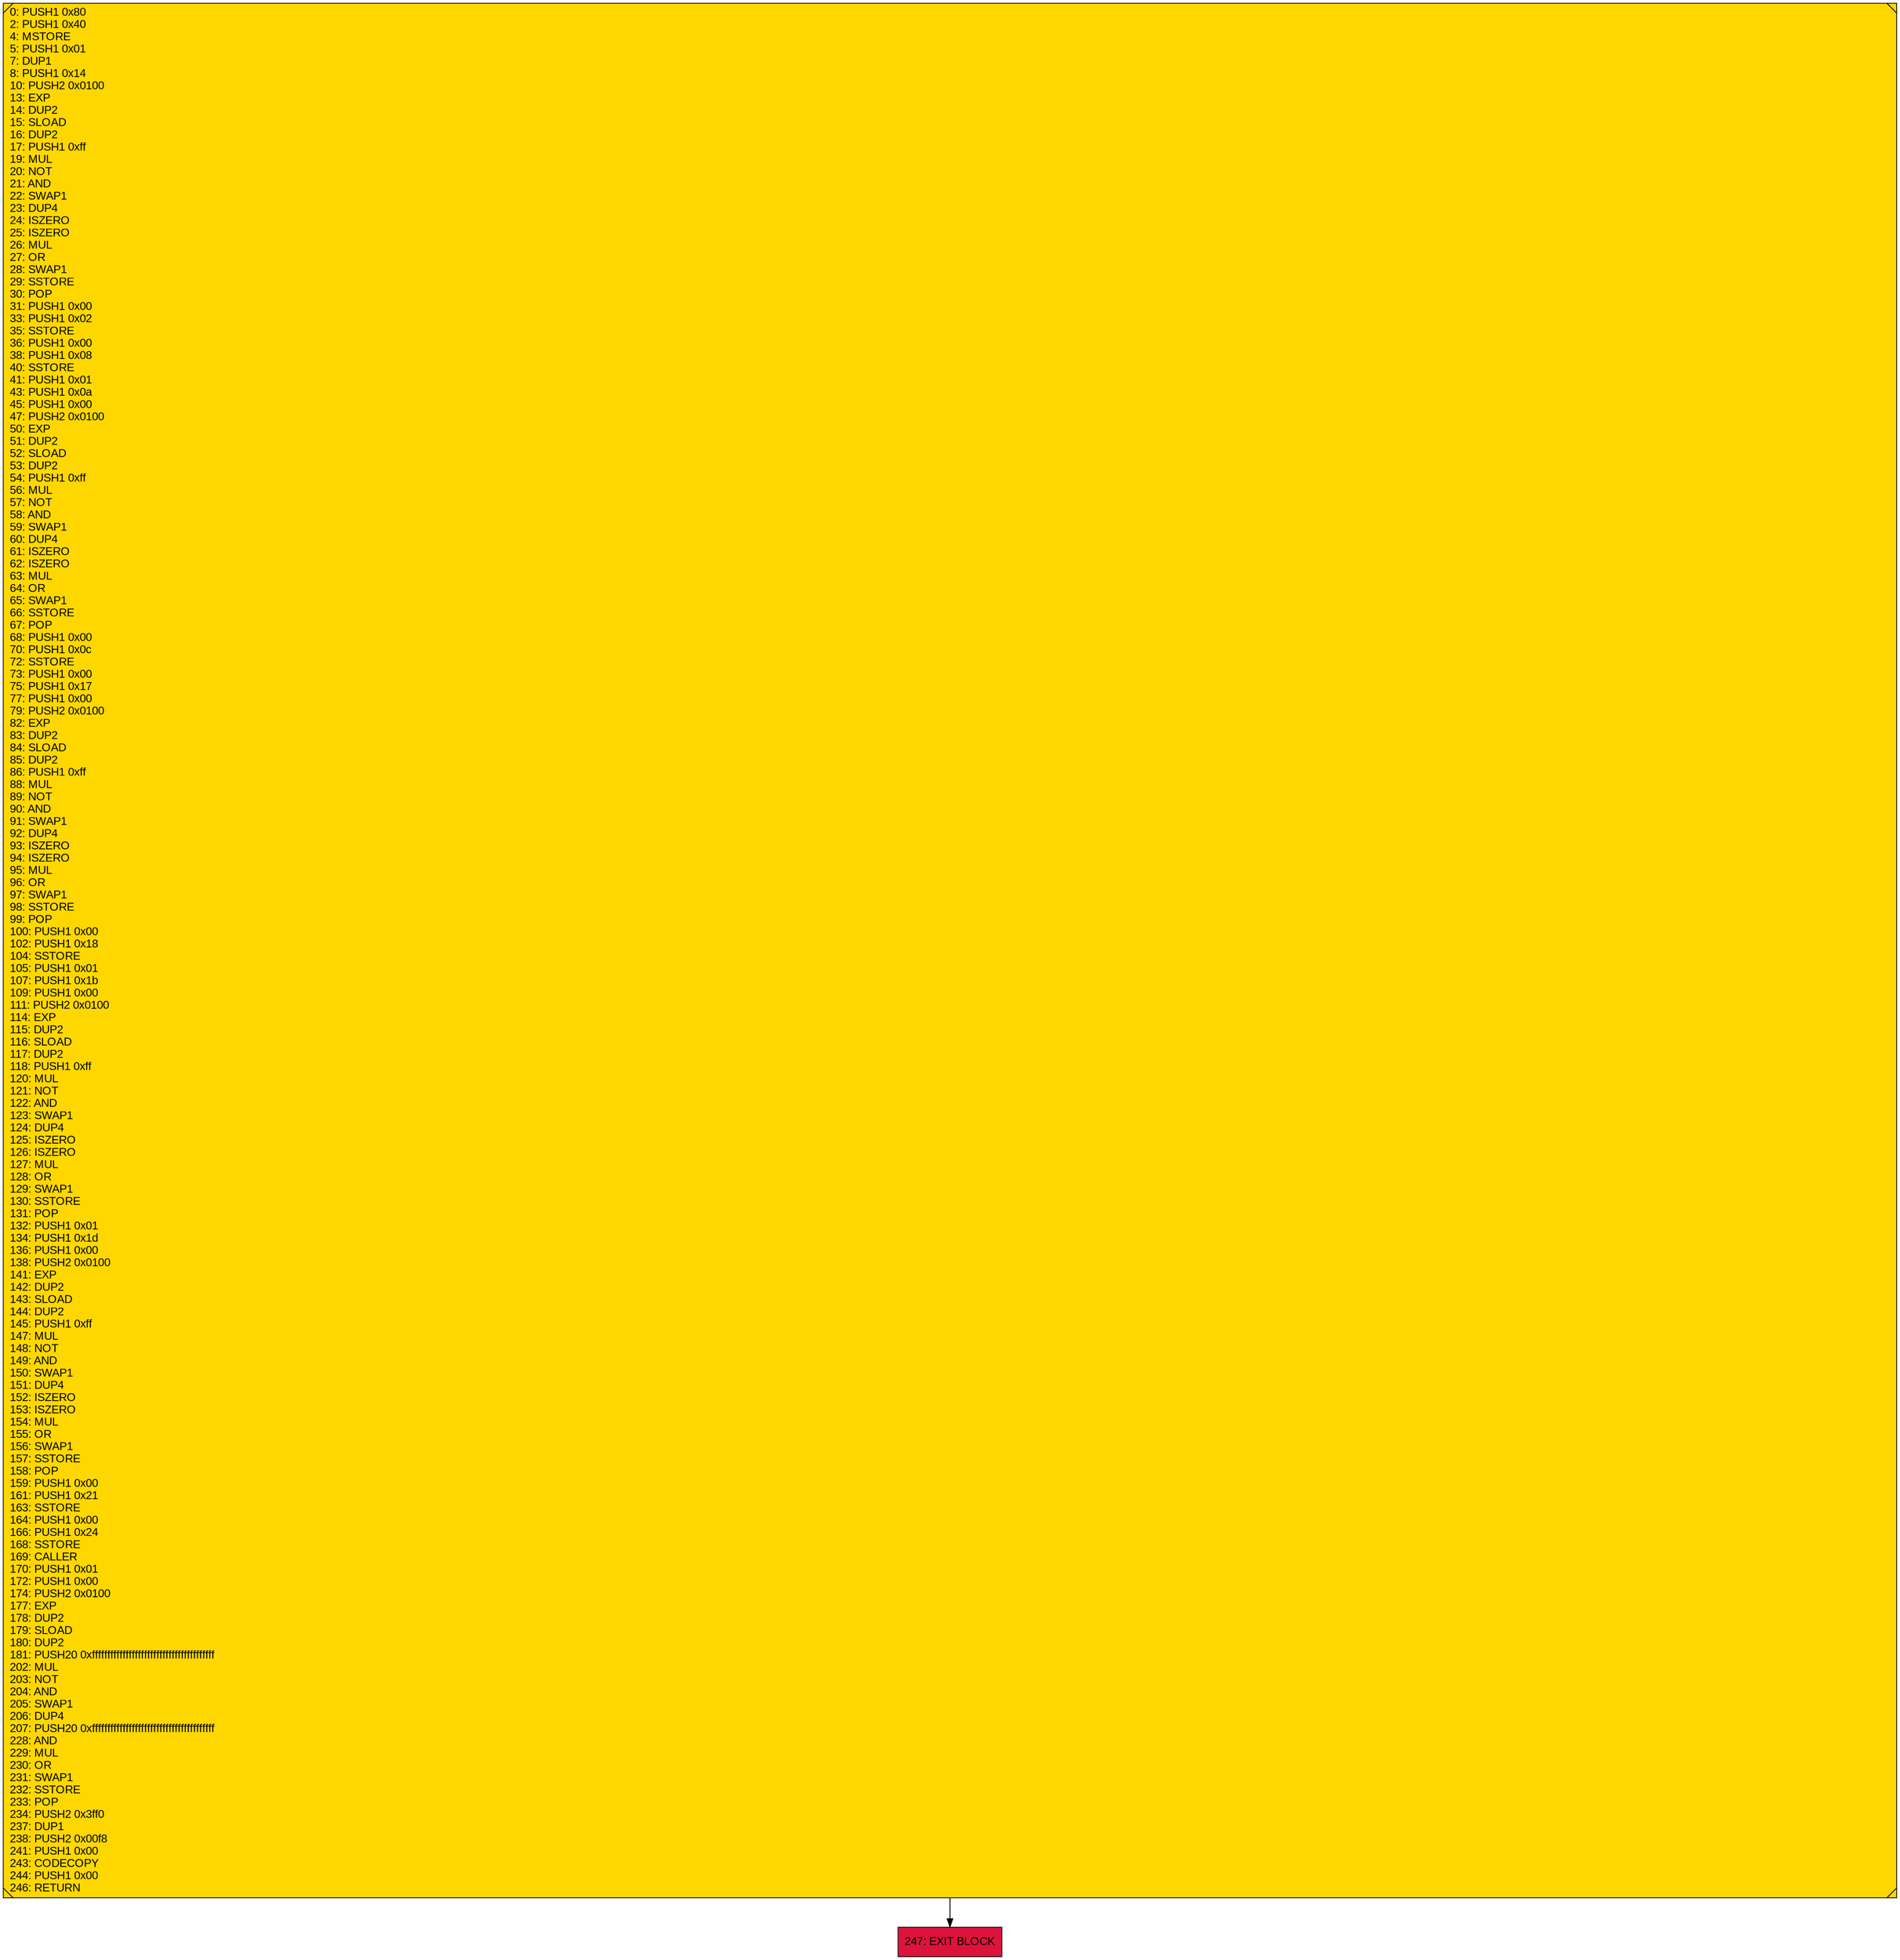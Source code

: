 digraph G {
bgcolor=transparent rankdir=UD;
node [shape=box style=filled color=black fillcolor=white fontname=arial fontcolor=black];
0 [label="0: PUSH1 0x80\l2: PUSH1 0x40\l4: MSTORE\l5: PUSH1 0x01\l7: DUP1\l8: PUSH1 0x14\l10: PUSH2 0x0100\l13: EXP\l14: DUP2\l15: SLOAD\l16: DUP2\l17: PUSH1 0xff\l19: MUL\l20: NOT\l21: AND\l22: SWAP1\l23: DUP4\l24: ISZERO\l25: ISZERO\l26: MUL\l27: OR\l28: SWAP1\l29: SSTORE\l30: POP\l31: PUSH1 0x00\l33: PUSH1 0x02\l35: SSTORE\l36: PUSH1 0x00\l38: PUSH1 0x08\l40: SSTORE\l41: PUSH1 0x01\l43: PUSH1 0x0a\l45: PUSH1 0x00\l47: PUSH2 0x0100\l50: EXP\l51: DUP2\l52: SLOAD\l53: DUP2\l54: PUSH1 0xff\l56: MUL\l57: NOT\l58: AND\l59: SWAP1\l60: DUP4\l61: ISZERO\l62: ISZERO\l63: MUL\l64: OR\l65: SWAP1\l66: SSTORE\l67: POP\l68: PUSH1 0x00\l70: PUSH1 0x0c\l72: SSTORE\l73: PUSH1 0x00\l75: PUSH1 0x17\l77: PUSH1 0x00\l79: PUSH2 0x0100\l82: EXP\l83: DUP2\l84: SLOAD\l85: DUP2\l86: PUSH1 0xff\l88: MUL\l89: NOT\l90: AND\l91: SWAP1\l92: DUP4\l93: ISZERO\l94: ISZERO\l95: MUL\l96: OR\l97: SWAP1\l98: SSTORE\l99: POP\l100: PUSH1 0x00\l102: PUSH1 0x18\l104: SSTORE\l105: PUSH1 0x01\l107: PUSH1 0x1b\l109: PUSH1 0x00\l111: PUSH2 0x0100\l114: EXP\l115: DUP2\l116: SLOAD\l117: DUP2\l118: PUSH1 0xff\l120: MUL\l121: NOT\l122: AND\l123: SWAP1\l124: DUP4\l125: ISZERO\l126: ISZERO\l127: MUL\l128: OR\l129: SWAP1\l130: SSTORE\l131: POP\l132: PUSH1 0x01\l134: PUSH1 0x1d\l136: PUSH1 0x00\l138: PUSH2 0x0100\l141: EXP\l142: DUP2\l143: SLOAD\l144: DUP2\l145: PUSH1 0xff\l147: MUL\l148: NOT\l149: AND\l150: SWAP1\l151: DUP4\l152: ISZERO\l153: ISZERO\l154: MUL\l155: OR\l156: SWAP1\l157: SSTORE\l158: POP\l159: PUSH1 0x00\l161: PUSH1 0x21\l163: SSTORE\l164: PUSH1 0x00\l166: PUSH1 0x24\l168: SSTORE\l169: CALLER\l170: PUSH1 0x01\l172: PUSH1 0x00\l174: PUSH2 0x0100\l177: EXP\l178: DUP2\l179: SLOAD\l180: DUP2\l181: PUSH20 0xffffffffffffffffffffffffffffffffffffffff\l202: MUL\l203: NOT\l204: AND\l205: SWAP1\l206: DUP4\l207: PUSH20 0xffffffffffffffffffffffffffffffffffffffff\l228: AND\l229: MUL\l230: OR\l231: SWAP1\l232: SSTORE\l233: POP\l234: PUSH2 0x3ff0\l237: DUP1\l238: PUSH2 0x00f8\l241: PUSH1 0x00\l243: CODECOPY\l244: PUSH1 0x00\l246: RETURN\l" shape=Msquare fillcolor=gold ];
247 [label="247: EXIT BLOCK\l" fillcolor=crimson ];
0 -> 247;
}